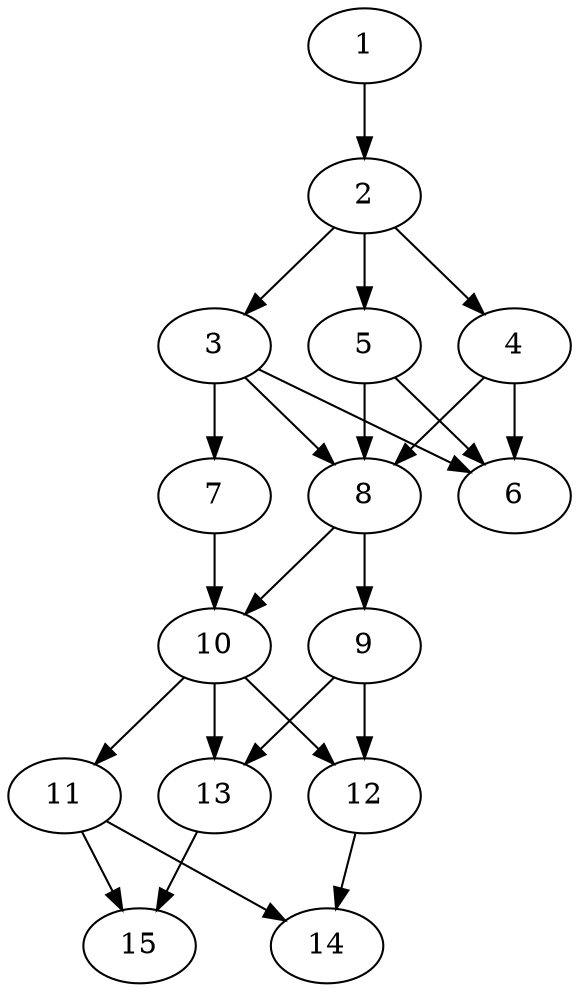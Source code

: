 // DAG automatically generated by daggen at Tue Aug  6 16:26:17 2019
// ./daggen --dot -n 15 --ccr 0.4 --fat 0.5 --regular 0.5 --density 0.8 --mindata 5242880 --maxdata 52428800 
digraph G {
  1 [size="130263040", alpha="0.07", expect_size="52105216"] 
  1 -> 2 [size ="52105216"]
  2 [size="92608000", alpha="0.09", expect_size="37043200"] 
  2 -> 3 [size ="37043200"]
  2 -> 4 [size ="37043200"]
  2 -> 5 [size ="37043200"]
  3 [size="85091840", alpha="0.07", expect_size="34036736"] 
  3 -> 6 [size ="34036736"]
  3 -> 7 [size ="34036736"]
  3 -> 8 [size ="34036736"]
  4 [size="43015680", alpha="0.01", expect_size="17206272"] 
  4 -> 6 [size ="17206272"]
  4 -> 8 [size ="17206272"]
  5 [size="66867200", alpha="0.10", expect_size="26746880"] 
  5 -> 6 [size ="26746880"]
  5 -> 8 [size ="26746880"]
  6 [size="56138240", alpha="0.16", expect_size="22455296"] 
  7 [size="35348480", alpha="0.19", expect_size="14139392"] 
  7 -> 10 [size ="14139392"]
  8 [size="48038400", alpha="0.04", expect_size="19215360"] 
  8 -> 9 [size ="19215360"]
  8 -> 10 [size ="19215360"]
  9 [size="54786560", alpha="0.17", expect_size="21914624"] 
  9 -> 12 [size ="21914624"]
  9 -> 13 [size ="21914624"]
  10 [size="34736640", alpha="0.10", expect_size="13894656"] 
  10 -> 11 [size ="13894656"]
  10 -> 12 [size ="13894656"]
  10 -> 13 [size ="13894656"]
  11 [size="121249280", alpha="0.01", expect_size="48499712"] 
  11 -> 14 [size ="48499712"]
  11 -> 15 [size ="48499712"]
  12 [size="43688960", alpha="0.04", expect_size="17475584"] 
  12 -> 14 [size ="17475584"]
  13 [size="98872320", alpha="0.01", expect_size="39548928"] 
  13 -> 15 [size ="39548928"]
  14 [size="24834560", alpha="0.08", expect_size="9933824"] 
  15 [size="30333440", alpha="0.11", expect_size="12133376"] 
}
